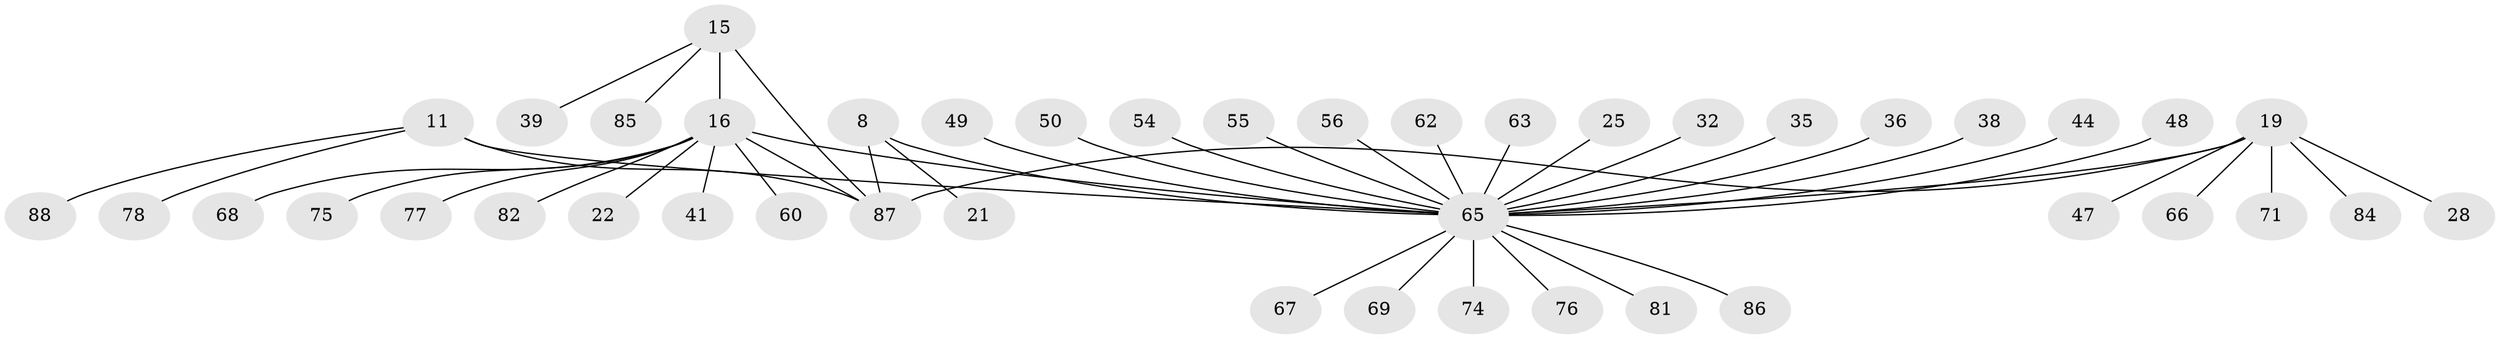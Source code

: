 // original degree distribution, {9: 0.03409090909090909, 5: 0.056818181818181816, 10: 0.011363636363636364, 7: 0.045454545454545456, 4: 0.03409090909090909, 6: 0.011363636363636364, 8: 0.022727272727272728, 14: 0.011363636363636364, 3: 0.045454545454545456, 1: 0.5681818181818182, 2: 0.1590909090909091}
// Generated by graph-tools (version 1.1) at 2025/54/03/09/25 04:54:07]
// undirected, 44 vertices, 47 edges
graph export_dot {
graph [start="1"]
  node [color=gray90,style=filled];
  8 [super="+7"];
  11 [super="+9"];
  15 [super="+14"];
  16 [super="+13"];
  19 [super="+17+4"];
  21;
  22;
  25;
  28;
  32;
  35;
  36;
  38;
  39;
  41;
  44 [super="+29"];
  47;
  48;
  49;
  50;
  54;
  55;
  56;
  60 [super="+57"];
  62;
  63 [super="+34"];
  65 [super="+20+23+27+31+37+43+51+6"];
  66 [super="+58"];
  67;
  68;
  69 [super="+64"];
  71;
  74 [super="+73"];
  75;
  76;
  77 [super="+72"];
  78;
  81;
  82;
  84;
  85;
  86 [super="+80"];
  87 [super="+52+83"];
  88 [super="+59+61"];
  8 -- 21;
  8 -- 65 [weight=5];
  8 -- 87;
  11 -- 78;
  11 -- 88;
  11 -- 65 [weight=3];
  11 -- 87 [weight=4];
  15 -- 16 [weight=4];
  15 -- 85;
  15 -- 39;
  15 -- 87;
  16 -- 22;
  16 -- 41;
  16 -- 75;
  16 -- 82;
  16 -- 68;
  16 -- 60;
  16 -- 77;
  16 -- 65 [weight=3];
  16 -- 87;
  19 -- 71;
  19 -- 28;
  19 -- 65 [weight=8];
  19 -- 66;
  19 -- 84;
  19 -- 47;
  19 -- 87;
  25 -- 65;
  32 -- 65;
  35 -- 65;
  36 -- 65;
  38 -- 65;
  44 -- 65 [weight=2];
  48 -- 65;
  49 -- 65;
  50 -- 65;
  54 -- 65;
  55 -- 65;
  56 -- 65;
  62 -- 65;
  63 -- 65;
  65 -- 74;
  65 -- 76;
  65 -- 67;
  65 -- 69 [weight=2];
  65 -- 81;
  65 -- 86;
}
